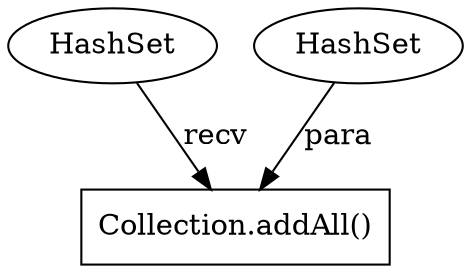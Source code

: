 digraph "6400" {
1 [label="Collection.addAll()" shape=box]
2 [label="HashSet" shape=ellipse]
3 [label="HashSet" shape=ellipse]
2 -> 1 [label="recv"];
3 -> 1 [label="para"];
}
